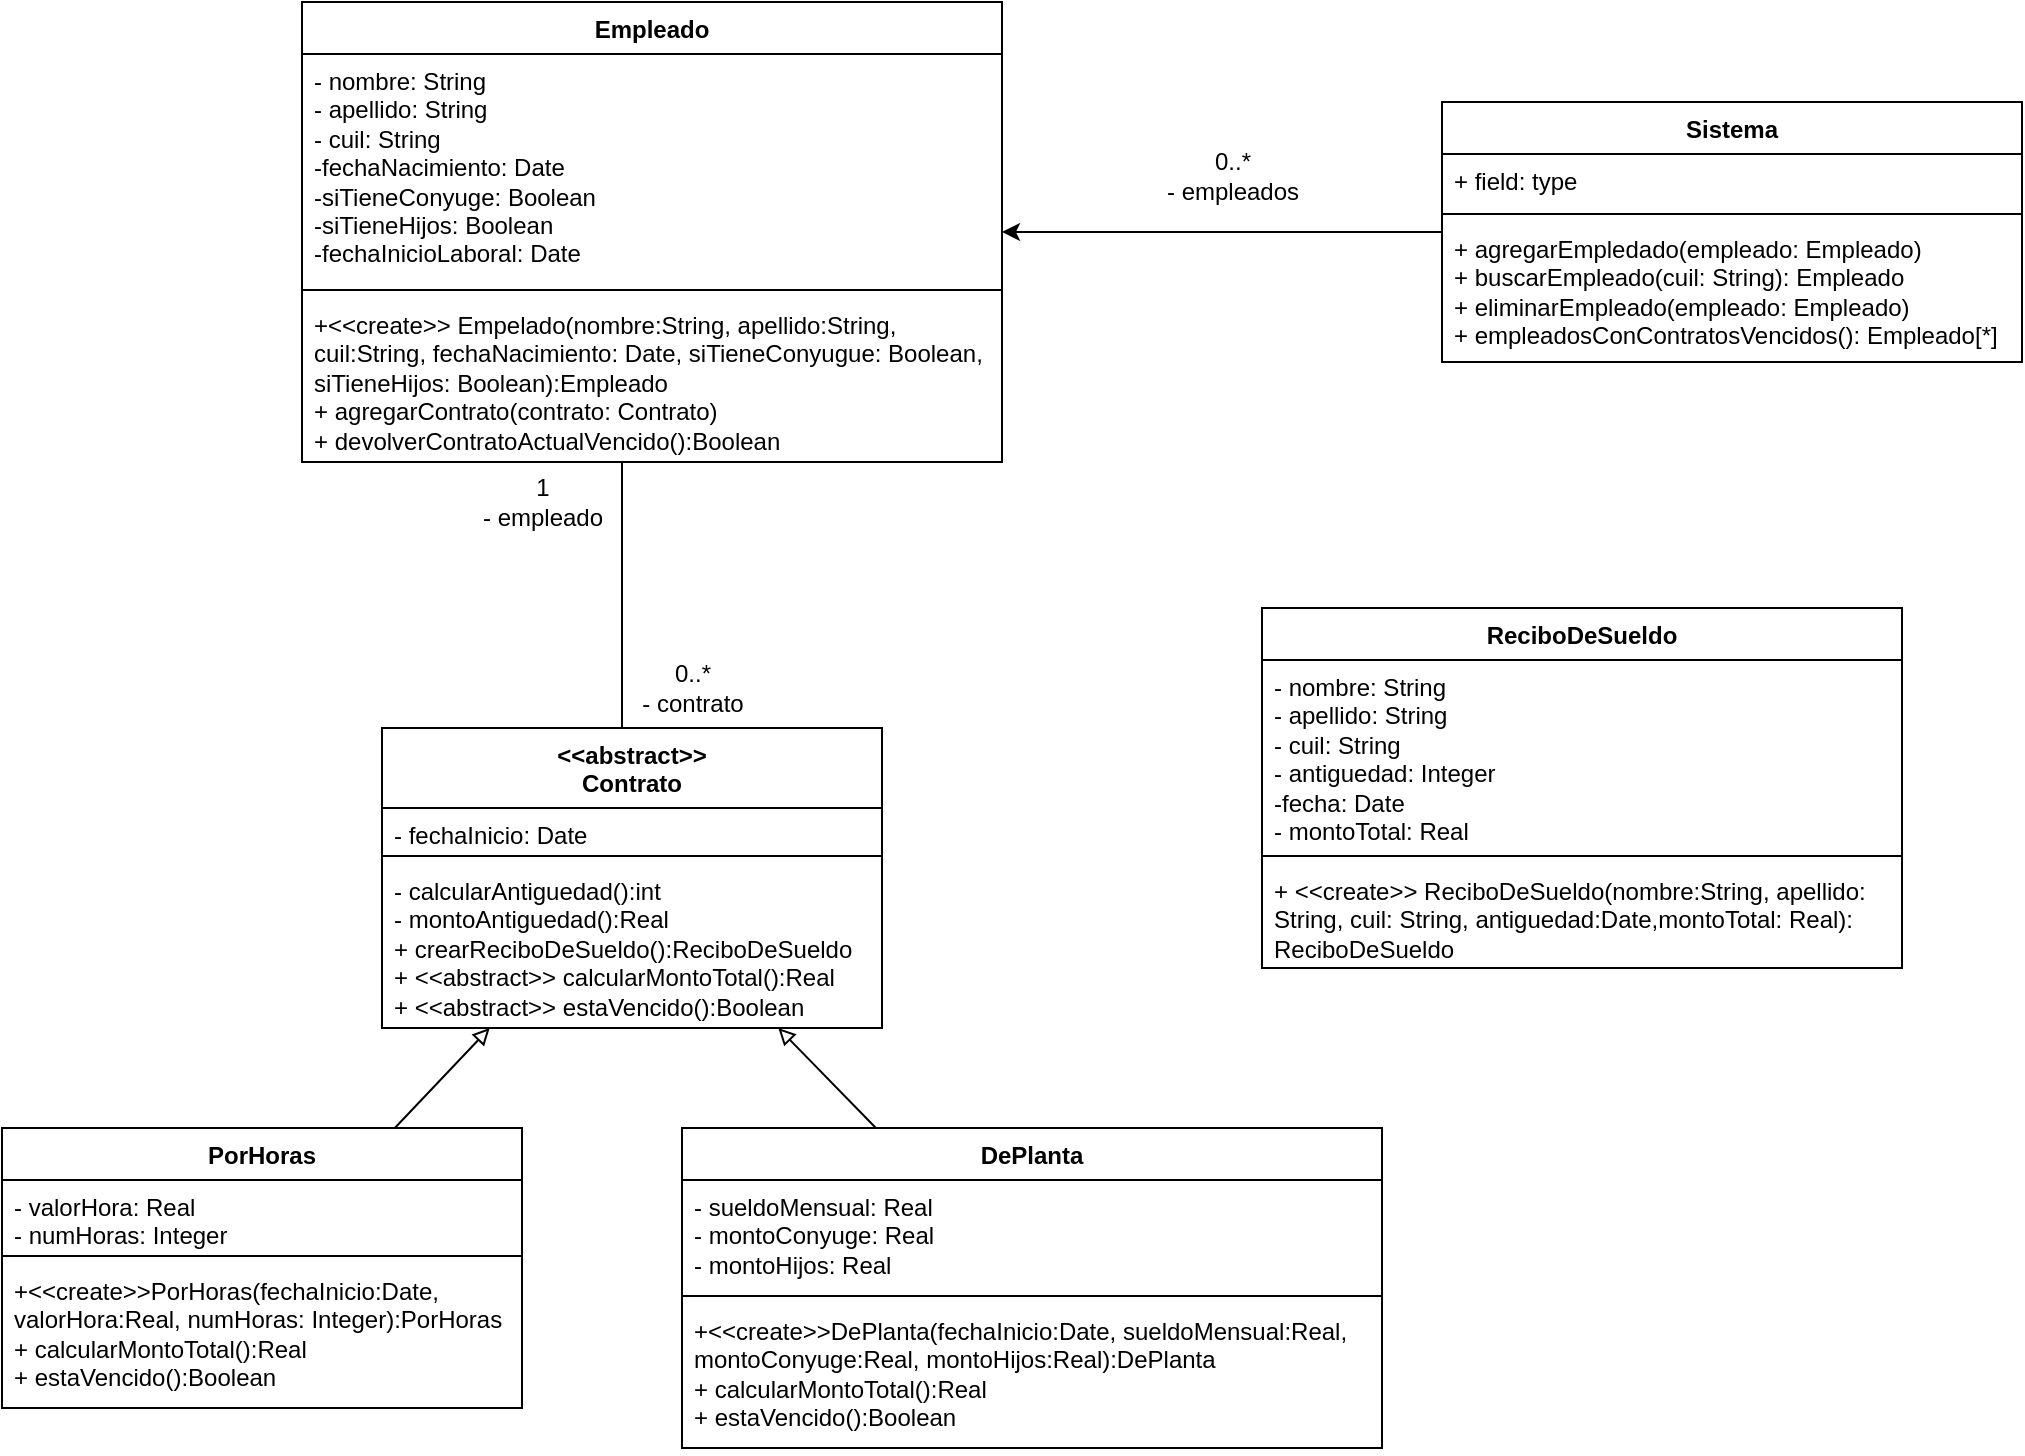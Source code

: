 <mxfile version="21.2.8" type="device">
  <diagram name="Página-1" id="l7MwAFHR4KHbIExG5bme">
    <mxGraphModel dx="1643" dy="1695" grid="1" gridSize="10" guides="1" tooltips="1" connect="1" arrows="1" fold="1" page="1" pageScale="1" pageWidth="827" pageHeight="1169" background="none" math="0" shadow="0">
      <root>
        <mxCell id="0" />
        <mxCell id="1" parent="0" />
        <mxCell id="H62_EkLdj0SKUPiLMSD7-23" style="edgeStyle=orthogonalEdgeStyle;rounded=0;orthogonalLoop=1;jettySize=auto;html=1;endArrow=none;endFill=0;" edge="1" parent="1" source="H62_EkLdj0SKUPiLMSD7-1" target="H62_EkLdj0SKUPiLMSD7-5">
          <mxGeometry relative="1" as="geometry">
            <Array as="points">
              <mxPoint x="80" y="210" />
              <mxPoint x="80" y="210" />
            </Array>
          </mxGeometry>
        </mxCell>
        <mxCell id="H62_EkLdj0SKUPiLMSD7-1" value="Empleado" style="swimlane;fontStyle=1;align=center;verticalAlign=top;childLayout=stackLayout;horizontal=1;startSize=26;horizontalStack=0;resizeParent=1;resizeParentMax=0;resizeLast=0;collapsible=1;marginBottom=0;whiteSpace=wrap;html=1;" vertex="1" parent="1">
          <mxGeometry x="-80" y="-103" width="350" height="230" as="geometry" />
        </mxCell>
        <mxCell id="H62_EkLdj0SKUPiLMSD7-2" value="- nombre: String&lt;br&gt;- apellido: String&lt;br&gt;- cuil: String&lt;br&gt;-fechaNacimiento: Date&lt;br&gt;-siTieneConyuge: Boolean&lt;br&gt;-siTieneHijos: Boolean&lt;br&gt;-fechaInicioLaboral: Date&lt;br&gt;" style="text;strokeColor=none;fillColor=none;align=left;verticalAlign=top;spacingLeft=4;spacingRight=4;overflow=hidden;rotatable=0;points=[[0,0.5],[1,0.5]];portConstraint=eastwest;whiteSpace=wrap;html=1;" vertex="1" parent="H62_EkLdj0SKUPiLMSD7-1">
          <mxGeometry y="26" width="350" height="114" as="geometry" />
        </mxCell>
        <mxCell id="H62_EkLdj0SKUPiLMSD7-3" value="" style="line;strokeWidth=1;fillColor=none;align=left;verticalAlign=middle;spacingTop=-1;spacingLeft=3;spacingRight=3;rotatable=0;labelPosition=right;points=[];portConstraint=eastwest;strokeColor=inherit;" vertex="1" parent="H62_EkLdj0SKUPiLMSD7-1">
          <mxGeometry y="140" width="350" height="8" as="geometry" />
        </mxCell>
        <mxCell id="H62_EkLdj0SKUPiLMSD7-4" value="+&amp;lt;&amp;lt;create&amp;gt;&amp;gt; Empelado(nombre:String, apellido:String, cuil:String, fechaNacimiento: Date, siTieneConyugue: Boolean, siTieneHijos: Boolean):Empleado&lt;br&gt;+ agregarContrato(contrato: Contrato)&lt;br&gt;+ devolverContratoActualVencido():Boolean" style="text;strokeColor=none;fillColor=none;align=left;verticalAlign=top;spacingLeft=4;spacingRight=4;overflow=hidden;rotatable=0;points=[[0,0.5],[1,0.5]];portConstraint=eastwest;whiteSpace=wrap;html=1;" vertex="1" parent="H62_EkLdj0SKUPiLMSD7-1">
          <mxGeometry y="148" width="350" height="82" as="geometry" />
        </mxCell>
        <mxCell id="H62_EkLdj0SKUPiLMSD7-5" value="&amp;lt;&amp;lt;abstract&amp;gt;&amp;gt;&lt;br&gt;Contrato" style="swimlane;fontStyle=1;align=center;verticalAlign=top;childLayout=stackLayout;horizontal=1;startSize=40;horizontalStack=0;resizeParent=1;resizeParentMax=0;resizeLast=0;collapsible=1;marginBottom=0;whiteSpace=wrap;html=1;" vertex="1" parent="1">
          <mxGeometry x="-40" y="260" width="250" height="150" as="geometry" />
        </mxCell>
        <mxCell id="H62_EkLdj0SKUPiLMSD7-6" value="- fechaInicio: Date" style="text;strokeColor=none;fillColor=none;align=left;verticalAlign=top;spacingLeft=4;spacingRight=4;overflow=hidden;rotatable=0;points=[[0,0.5],[1,0.5]];portConstraint=eastwest;whiteSpace=wrap;html=1;" vertex="1" parent="H62_EkLdj0SKUPiLMSD7-5">
          <mxGeometry y="40" width="250" height="20" as="geometry" />
        </mxCell>
        <mxCell id="H62_EkLdj0SKUPiLMSD7-7" value="" style="line;strokeWidth=1;fillColor=none;align=left;verticalAlign=middle;spacingTop=-1;spacingLeft=3;spacingRight=3;rotatable=0;labelPosition=right;points=[];portConstraint=eastwest;strokeColor=inherit;" vertex="1" parent="H62_EkLdj0SKUPiLMSD7-5">
          <mxGeometry y="60" width="250" height="8" as="geometry" />
        </mxCell>
        <mxCell id="H62_EkLdj0SKUPiLMSD7-8" value="- calcularAntiguedad():int&lt;br&gt;- montoAntiguedad():Real&lt;br&gt;+ crearReciboDeSueldo():ReciboDeSueldo&lt;br&gt;+ &amp;lt;&amp;lt;abstract&amp;gt;&amp;gt; calcularMontoTotal():Real&lt;br&gt;+ &amp;lt;&amp;lt;abstract&amp;gt;&amp;gt; estaVencido():Boolean&amp;nbsp;" style="text;strokeColor=none;fillColor=none;align=left;verticalAlign=top;spacingLeft=4;spacingRight=4;overflow=hidden;rotatable=0;points=[[0,0.5],[1,0.5]];portConstraint=eastwest;whiteSpace=wrap;html=1;" vertex="1" parent="H62_EkLdj0SKUPiLMSD7-5">
          <mxGeometry y="68" width="250" height="82" as="geometry" />
        </mxCell>
        <mxCell id="H62_EkLdj0SKUPiLMSD7-22" style="rounded=0;orthogonalLoop=1;jettySize=auto;html=1;endArrow=block;endFill=0;" edge="1" parent="1" source="H62_EkLdj0SKUPiLMSD7-9" target="H62_EkLdj0SKUPiLMSD7-5">
          <mxGeometry relative="1" as="geometry" />
        </mxCell>
        <mxCell id="H62_EkLdj0SKUPiLMSD7-9" value="PorHoras" style="swimlane;fontStyle=1;align=center;verticalAlign=top;childLayout=stackLayout;horizontal=1;startSize=26;horizontalStack=0;resizeParent=1;resizeParentMax=0;resizeLast=0;collapsible=1;marginBottom=0;whiteSpace=wrap;html=1;" vertex="1" parent="1">
          <mxGeometry x="-230" y="460" width="260" height="140" as="geometry" />
        </mxCell>
        <mxCell id="H62_EkLdj0SKUPiLMSD7-10" value="- valorHora: Real&lt;br&gt;- numHoras: Integer" style="text;strokeColor=none;fillColor=none;align=left;verticalAlign=top;spacingLeft=4;spacingRight=4;overflow=hidden;rotatable=0;points=[[0,0.5],[1,0.5]];portConstraint=eastwest;whiteSpace=wrap;html=1;" vertex="1" parent="H62_EkLdj0SKUPiLMSD7-9">
          <mxGeometry y="26" width="260" height="34" as="geometry" />
        </mxCell>
        <mxCell id="H62_EkLdj0SKUPiLMSD7-11" value="" style="line;strokeWidth=1;fillColor=none;align=left;verticalAlign=middle;spacingTop=-1;spacingLeft=3;spacingRight=3;rotatable=0;labelPosition=right;points=[];portConstraint=eastwest;strokeColor=inherit;" vertex="1" parent="H62_EkLdj0SKUPiLMSD7-9">
          <mxGeometry y="60" width="260" height="8" as="geometry" />
        </mxCell>
        <mxCell id="H62_EkLdj0SKUPiLMSD7-12" value="+&amp;lt;&amp;lt;create&amp;gt;&amp;gt;PorHoras(fechaInicio:Date, valorHora:Real, numHoras: Integer):PorHoras&lt;br&gt;+ calcularMontoTotal():Real&lt;br&gt;+ estaVencido():Boolean" style="text;strokeColor=none;fillColor=none;align=left;verticalAlign=top;spacingLeft=4;spacingRight=4;overflow=hidden;rotatable=0;points=[[0,0.5],[1,0.5]];portConstraint=eastwest;whiteSpace=wrap;html=1;" vertex="1" parent="H62_EkLdj0SKUPiLMSD7-9">
          <mxGeometry y="68" width="260" height="72" as="geometry" />
        </mxCell>
        <mxCell id="H62_EkLdj0SKUPiLMSD7-21" style="rounded=0;orthogonalLoop=1;jettySize=auto;html=1;endArrow=block;endFill=0;" edge="1" parent="1" source="H62_EkLdj0SKUPiLMSD7-17" target="H62_EkLdj0SKUPiLMSD7-5">
          <mxGeometry relative="1" as="geometry" />
        </mxCell>
        <mxCell id="H62_EkLdj0SKUPiLMSD7-17" value="DePlanta" style="swimlane;fontStyle=1;align=center;verticalAlign=top;childLayout=stackLayout;horizontal=1;startSize=26;horizontalStack=0;resizeParent=1;resizeParentMax=0;resizeLast=0;collapsible=1;marginBottom=0;whiteSpace=wrap;html=1;" vertex="1" parent="1">
          <mxGeometry x="110" y="460" width="350" height="160" as="geometry" />
        </mxCell>
        <mxCell id="H62_EkLdj0SKUPiLMSD7-18" value="- sueldoMensual: Real&lt;br&gt;- montoConyuge: Real&lt;br&gt;- montoHijos: Real" style="text;strokeColor=none;fillColor=none;align=left;verticalAlign=top;spacingLeft=4;spacingRight=4;overflow=hidden;rotatable=0;points=[[0,0.5],[1,0.5]];portConstraint=eastwest;whiteSpace=wrap;html=1;" vertex="1" parent="H62_EkLdj0SKUPiLMSD7-17">
          <mxGeometry y="26" width="350" height="54" as="geometry" />
        </mxCell>
        <mxCell id="H62_EkLdj0SKUPiLMSD7-19" value="" style="line;strokeWidth=1;fillColor=none;align=left;verticalAlign=middle;spacingTop=-1;spacingLeft=3;spacingRight=3;rotatable=0;labelPosition=right;points=[];portConstraint=eastwest;strokeColor=inherit;" vertex="1" parent="H62_EkLdj0SKUPiLMSD7-17">
          <mxGeometry y="80" width="350" height="8" as="geometry" />
        </mxCell>
        <mxCell id="H62_EkLdj0SKUPiLMSD7-20" value="+&amp;lt;&amp;lt;create&amp;gt;&amp;gt;DePlanta(fechaInicio:Date, sueldoMensual:Real, montoConyuge:Real, montoHijos:Real):DePlanta&lt;br&gt;+ calcularMontoTotal():Real&lt;br&gt;+ estaVencido():Boolean" style="text;strokeColor=none;fillColor=none;align=left;verticalAlign=top;spacingLeft=4;spacingRight=4;overflow=hidden;rotatable=0;points=[[0,0.5],[1,0.5]];portConstraint=eastwest;whiteSpace=wrap;html=1;" vertex="1" parent="H62_EkLdj0SKUPiLMSD7-17">
          <mxGeometry y="88" width="350" height="72" as="geometry" />
        </mxCell>
        <mxCell id="H62_EkLdj0SKUPiLMSD7-24" value="0..*&lt;br&gt;- contrato" style="text;html=1;align=center;verticalAlign=middle;resizable=0;points=[];autosize=1;strokeColor=none;fillColor=none;" vertex="1" parent="1">
          <mxGeometry x="80" y="220" width="70" height="40" as="geometry" />
        </mxCell>
        <mxCell id="H62_EkLdj0SKUPiLMSD7-29" style="edgeStyle=orthogonalEdgeStyle;rounded=0;orthogonalLoop=1;jettySize=auto;html=1;" edge="1" parent="1" source="H62_EkLdj0SKUPiLMSD7-25" target="H62_EkLdj0SKUPiLMSD7-1">
          <mxGeometry relative="1" as="geometry" />
        </mxCell>
        <mxCell id="H62_EkLdj0SKUPiLMSD7-25" value="Sistema" style="swimlane;fontStyle=1;align=center;verticalAlign=top;childLayout=stackLayout;horizontal=1;startSize=26;horizontalStack=0;resizeParent=1;resizeParentMax=0;resizeLast=0;collapsible=1;marginBottom=0;whiteSpace=wrap;html=1;" vertex="1" parent="1">
          <mxGeometry x="490" y="-53" width="290" height="130" as="geometry" />
        </mxCell>
        <mxCell id="H62_EkLdj0SKUPiLMSD7-26" value="+ field: type" style="text;strokeColor=none;fillColor=none;align=left;verticalAlign=top;spacingLeft=4;spacingRight=4;overflow=hidden;rotatable=0;points=[[0,0.5],[1,0.5]];portConstraint=eastwest;whiteSpace=wrap;html=1;" vertex="1" parent="H62_EkLdj0SKUPiLMSD7-25">
          <mxGeometry y="26" width="290" height="26" as="geometry" />
        </mxCell>
        <mxCell id="H62_EkLdj0SKUPiLMSD7-27" value="" style="line;strokeWidth=1;fillColor=none;align=left;verticalAlign=middle;spacingTop=-1;spacingLeft=3;spacingRight=3;rotatable=0;labelPosition=right;points=[];portConstraint=eastwest;strokeColor=inherit;" vertex="1" parent="H62_EkLdj0SKUPiLMSD7-25">
          <mxGeometry y="52" width="290" height="8" as="geometry" />
        </mxCell>
        <mxCell id="H62_EkLdj0SKUPiLMSD7-28" value="+ agregarEmpledado(empleado: Empleado)&lt;br&gt;+ buscarEmpleado(cuil: String): Empleado&lt;br&gt;+ eliminarEmpleado(empleado: Empleado)&lt;br&gt;+ empleadosConContratosVencidos(): Empleado[*]" style="text;strokeColor=none;fillColor=none;align=left;verticalAlign=top;spacingLeft=4;spacingRight=4;overflow=hidden;rotatable=0;points=[[0,0.5],[1,0.5]];portConstraint=eastwest;whiteSpace=wrap;html=1;" vertex="1" parent="H62_EkLdj0SKUPiLMSD7-25">
          <mxGeometry y="60" width="290" height="70" as="geometry" />
        </mxCell>
        <mxCell id="H62_EkLdj0SKUPiLMSD7-30" value="0..*&lt;br&gt;- empleados" style="text;html=1;align=center;verticalAlign=middle;resizable=0;points=[];autosize=1;strokeColor=none;fillColor=none;" vertex="1" parent="1">
          <mxGeometry x="340" y="-36" width="90" height="40" as="geometry" />
        </mxCell>
        <mxCell id="H62_EkLdj0SKUPiLMSD7-31" value="ReciboDeSueldo" style="swimlane;fontStyle=1;align=center;verticalAlign=top;childLayout=stackLayout;horizontal=1;startSize=26;horizontalStack=0;resizeParent=1;resizeParentMax=0;resizeLast=0;collapsible=1;marginBottom=0;whiteSpace=wrap;html=1;" vertex="1" parent="1">
          <mxGeometry x="400" y="200" width="320" height="180" as="geometry" />
        </mxCell>
        <mxCell id="H62_EkLdj0SKUPiLMSD7-32" value="- nombre: String&lt;br&gt;- apellido: String&lt;br&gt;- cuil: String&lt;br&gt;- antiguedad: Integer&lt;br&gt;-fecha: Date&lt;br&gt;- montoTotal: Real" style="text;strokeColor=none;fillColor=none;align=left;verticalAlign=top;spacingLeft=4;spacingRight=4;overflow=hidden;rotatable=0;points=[[0,0.5],[1,0.5]];portConstraint=eastwest;whiteSpace=wrap;html=1;" vertex="1" parent="H62_EkLdj0SKUPiLMSD7-31">
          <mxGeometry y="26" width="320" height="94" as="geometry" />
        </mxCell>
        <mxCell id="H62_EkLdj0SKUPiLMSD7-33" value="" style="line;strokeWidth=1;fillColor=none;align=left;verticalAlign=middle;spacingTop=-1;spacingLeft=3;spacingRight=3;rotatable=0;labelPosition=right;points=[];portConstraint=eastwest;strokeColor=inherit;" vertex="1" parent="H62_EkLdj0SKUPiLMSD7-31">
          <mxGeometry y="120" width="320" height="8" as="geometry" />
        </mxCell>
        <mxCell id="H62_EkLdj0SKUPiLMSD7-34" value="+ &amp;lt;&amp;lt;create&amp;gt;&amp;gt; ReciboDeSueldo(nombre:String, apellido: String, cuil: String, antiguedad:Date,montoTotal: Real): ReciboDeSueldo" style="text;strokeColor=none;fillColor=none;align=left;verticalAlign=top;spacingLeft=4;spacingRight=4;overflow=hidden;rotatable=0;points=[[0,0.5],[1,0.5]];portConstraint=eastwest;whiteSpace=wrap;html=1;" vertex="1" parent="H62_EkLdj0SKUPiLMSD7-31">
          <mxGeometry y="128" width="320" height="52" as="geometry" />
        </mxCell>
        <mxCell id="H62_EkLdj0SKUPiLMSD7-37" value="1&lt;br&gt;- empleado" style="text;html=1;align=center;verticalAlign=middle;resizable=0;points=[];autosize=1;strokeColor=none;fillColor=none;" vertex="1" parent="1">
          <mxGeometry y="127" width="80" height="40" as="geometry" />
        </mxCell>
      </root>
    </mxGraphModel>
  </diagram>
</mxfile>
